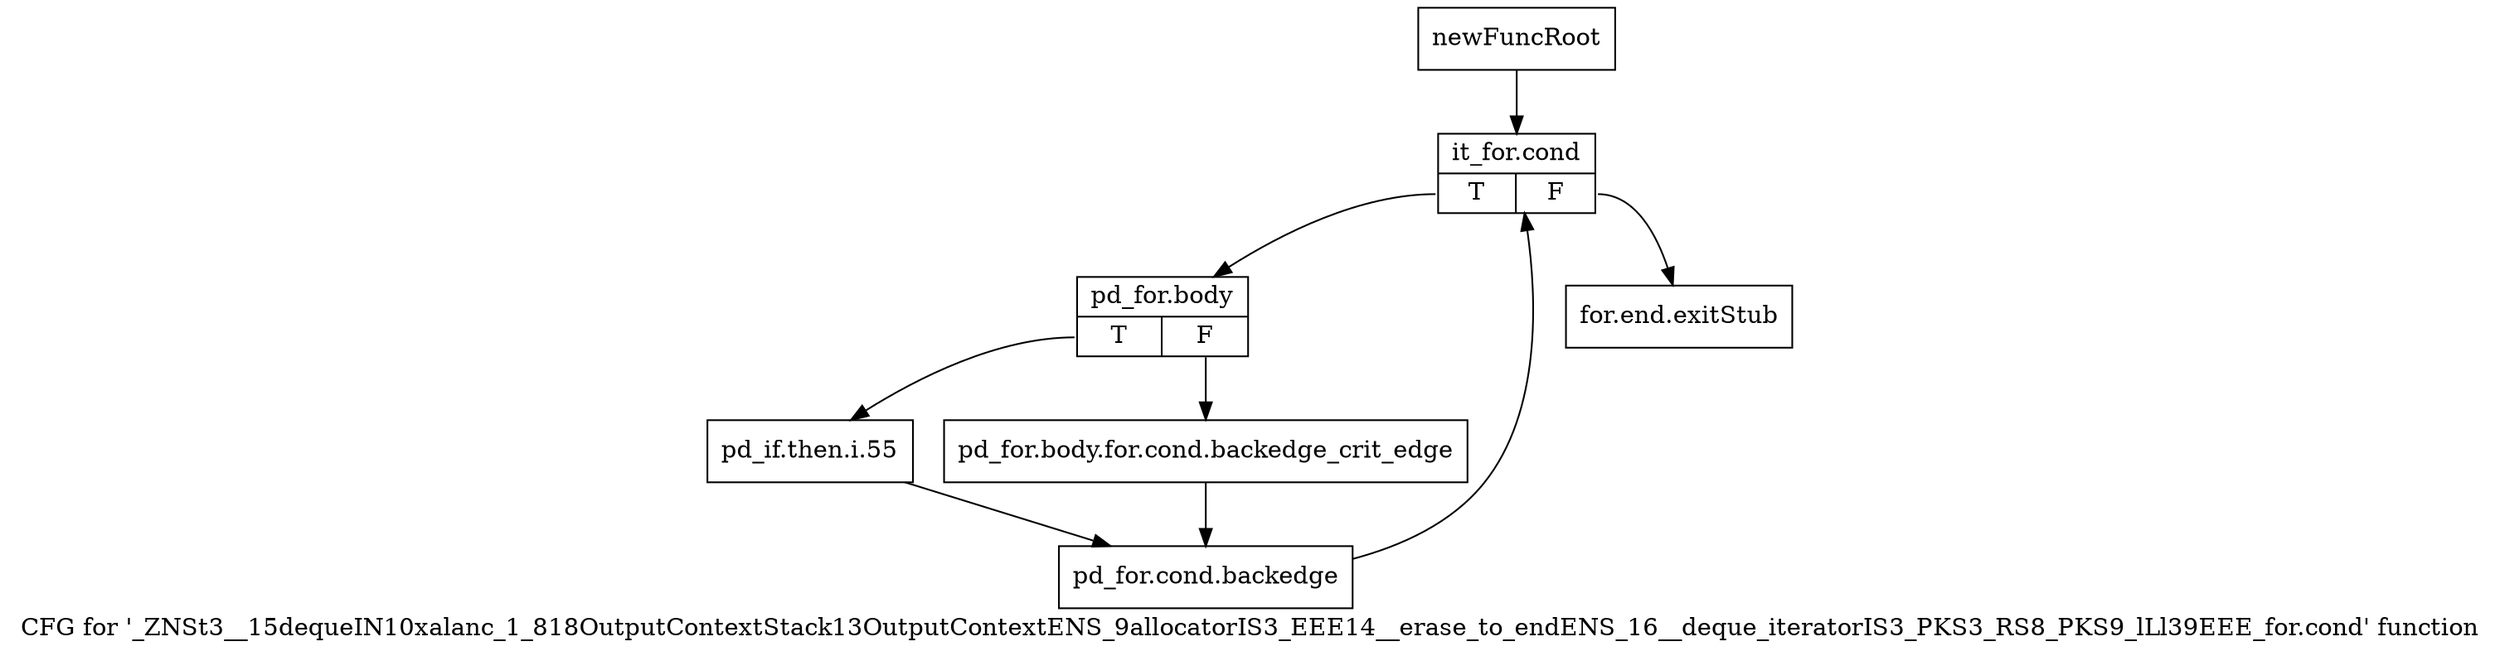 digraph "CFG for '_ZNSt3__15dequeIN10xalanc_1_818OutputContextStack13OutputContextENS_9allocatorIS3_EEE14__erase_to_endENS_16__deque_iteratorIS3_PKS3_RS8_PKS9_lLl39EEE_for.cond' function" {
	label="CFG for '_ZNSt3__15dequeIN10xalanc_1_818OutputContextStack13OutputContextENS_9allocatorIS3_EEE14__erase_to_endENS_16__deque_iteratorIS3_PKS3_RS8_PKS9_lLl39EEE_for.cond' function";

	Node0x9fbf410 [shape=record,label="{newFuncRoot}"];
	Node0x9fbf410 -> Node0x9fbf4b0;
	Node0x9fbf460 [shape=record,label="{for.end.exitStub}"];
	Node0x9fbf4b0 [shape=record,label="{it_for.cond|{<s0>T|<s1>F}}"];
	Node0x9fbf4b0:s0 -> Node0x9fbf500;
	Node0x9fbf4b0:s1 -> Node0x9fbf460;
	Node0x9fbf500 [shape=record,label="{pd_for.body|{<s0>T|<s1>F}}"];
	Node0x9fbf500:s0 -> Node0x9fbf5a0;
	Node0x9fbf500:s1 -> Node0x9fbf550;
	Node0x9fbf550 [shape=record,label="{pd_for.body.for.cond.backedge_crit_edge}"];
	Node0x9fbf550 -> Node0x9fbf5f0;
	Node0x9fbf5a0 [shape=record,label="{pd_if.then.i.55}"];
	Node0x9fbf5a0 -> Node0x9fbf5f0;
	Node0x9fbf5f0 [shape=record,label="{pd_for.cond.backedge}"];
	Node0x9fbf5f0 -> Node0x9fbf4b0;
}
